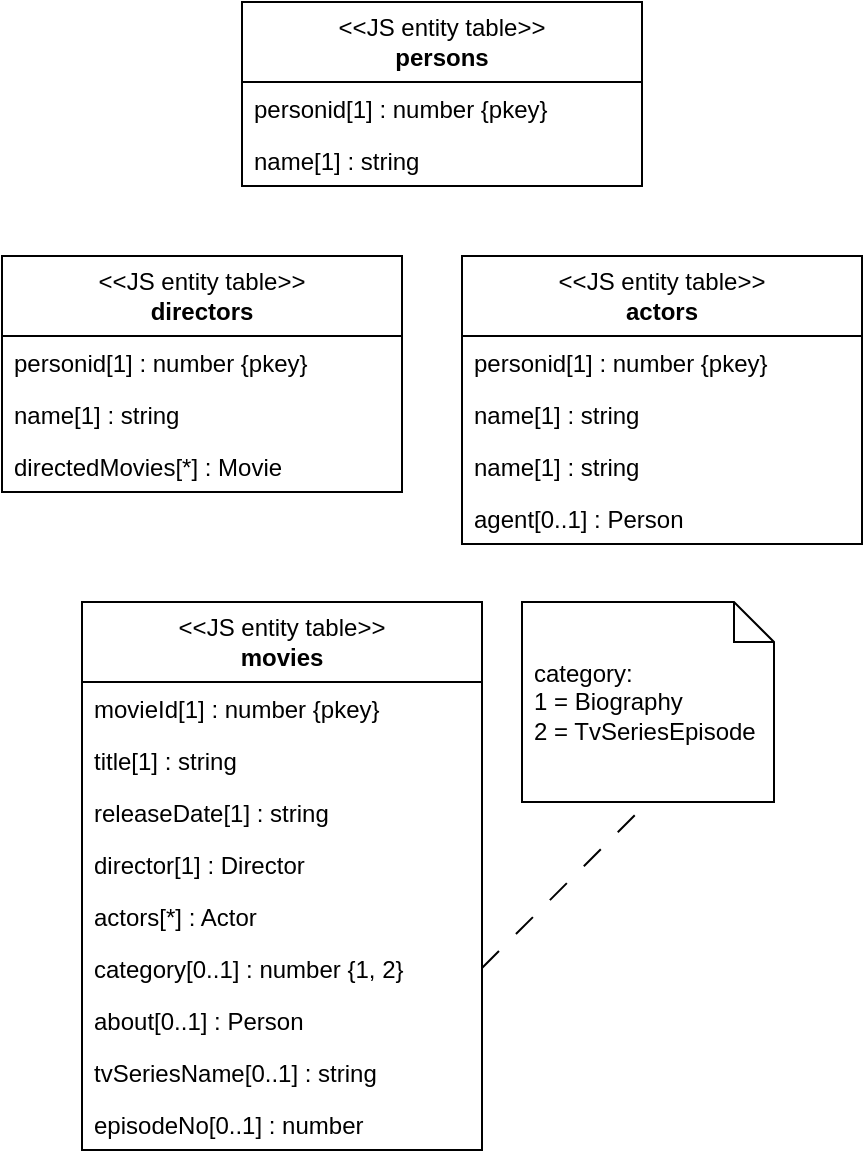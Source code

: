 <mxfile version="21.3.7" type="device">
  <diagram name="Seite-1" id="HyDzZptrNdz-46u0eHA2">
    <mxGraphModel dx="474" dy="706" grid="1" gridSize="10" guides="1" tooltips="1" connect="1" arrows="1" fold="1" page="1" pageScale="1" pageWidth="827" pageHeight="1169" math="0" shadow="0">
      <root>
        <mxCell id="0" />
        <mxCell id="1" parent="0" />
        <mxCell id="_EKNZaw4cx3jQ3m07s7c-53" value="&amp;lt;&amp;lt;JS entity table&amp;gt;&amp;gt;&lt;br&gt;&lt;b&gt;movies&lt;/b&gt;" style="swimlane;fontStyle=0;childLayout=stackLayout;horizontal=1;startSize=40;fillColor=none;horizontalStack=0;resizeParent=1;resizeParentMax=0;resizeLast=0;collapsible=1;marginBottom=0;whiteSpace=wrap;html=1;" parent="1" vertex="1">
          <mxGeometry x="110" y="540" width="200" height="274" as="geometry" />
        </mxCell>
        <mxCell id="_EKNZaw4cx3jQ3m07s7c-6" value="movieId[1] : number {pkey}" style="text;strokeColor=none;fillColor=none;align=left;verticalAlign=top;spacingLeft=4;spacingRight=4;overflow=hidden;rotatable=0;points=[[0,0.5],[1,0.5]];portConstraint=eastwest;" parent="_EKNZaw4cx3jQ3m07s7c-53" vertex="1">
          <mxGeometry y="40" width="200" height="26" as="geometry" />
        </mxCell>
        <mxCell id="_EKNZaw4cx3jQ3m07s7c-7" value="title[1] : string" style="text;strokeColor=none;fillColor=none;align=left;verticalAlign=top;spacingLeft=4;spacingRight=4;overflow=hidden;rotatable=0;points=[[0,0.5],[1,0.5]];portConstraint=eastwest;" parent="_EKNZaw4cx3jQ3m07s7c-53" vertex="1">
          <mxGeometry y="66" width="200" height="26" as="geometry" />
        </mxCell>
        <mxCell id="_EKNZaw4cx3jQ3m07s7c-8" value="releaseDate[1] : string" style="text;strokeColor=none;fillColor=none;align=left;verticalAlign=top;spacingLeft=4;spacingRight=4;overflow=hidden;rotatable=0;points=[[0,0.5],[1,0.5]];portConstraint=eastwest;" parent="_EKNZaw4cx3jQ3m07s7c-53" vertex="1">
          <mxGeometry y="92" width="200" height="26" as="geometry" />
        </mxCell>
        <mxCell id="_EKNZaw4cx3jQ3m07s7c-9" value="director[1] : Director" style="text;strokeColor=none;fillColor=none;align=left;verticalAlign=top;spacingLeft=4;spacingRight=4;overflow=hidden;rotatable=0;points=[[0,0.5],[1,0.5]];portConstraint=eastwest;" parent="_EKNZaw4cx3jQ3m07s7c-53" vertex="1">
          <mxGeometry y="118" width="200" height="26" as="geometry" />
        </mxCell>
        <mxCell id="_EKNZaw4cx3jQ3m07s7c-10" value="actors[*] : Actor" style="text;strokeColor=none;fillColor=none;align=left;verticalAlign=top;spacingLeft=4;spacingRight=4;overflow=hidden;rotatable=0;points=[[0,0.5],[1,0.5]];portConstraint=eastwest;" parent="_EKNZaw4cx3jQ3m07s7c-53" vertex="1">
          <mxGeometry y="144" width="200" height="26" as="geometry" />
        </mxCell>
        <mxCell id="_EKNZaw4cx3jQ3m07s7c-114" value="category[0..1] : number {1, 2}" style="text;strokeColor=none;fillColor=none;align=left;verticalAlign=top;spacingLeft=4;spacingRight=4;overflow=hidden;rotatable=0;points=[[0,0.5],[1,0.5]];portConstraint=eastwest;" parent="_EKNZaw4cx3jQ3m07s7c-53" vertex="1">
          <mxGeometry y="170" width="200" height="26" as="geometry" />
        </mxCell>
        <mxCell id="_EKNZaw4cx3jQ3m07s7c-115" value="about[0..1] : Person" style="text;strokeColor=none;fillColor=none;align=left;verticalAlign=top;spacingLeft=4;spacingRight=4;overflow=hidden;rotatable=0;points=[[0,0.5],[1,0.5]];portConstraint=eastwest;" parent="_EKNZaw4cx3jQ3m07s7c-53" vertex="1">
          <mxGeometry y="196" width="200" height="26" as="geometry" />
        </mxCell>
        <mxCell id="_EKNZaw4cx3jQ3m07s7c-116" value="tvSeriesName[0..1] : string" style="text;strokeColor=none;fillColor=none;align=left;verticalAlign=top;spacingLeft=4;spacingRight=4;overflow=hidden;rotatable=0;points=[[0,0.5],[1,0.5]];portConstraint=eastwest;" parent="_EKNZaw4cx3jQ3m07s7c-53" vertex="1">
          <mxGeometry y="222" width="200" height="26" as="geometry" />
        </mxCell>
        <mxCell id="_EKNZaw4cx3jQ3m07s7c-117" value="episodeNo[0..1] : number" style="text;strokeColor=none;fillColor=none;align=left;verticalAlign=top;spacingLeft=4;spacingRight=4;overflow=hidden;rotatable=0;points=[[0,0.5],[1,0.5]];portConstraint=eastwest;" parent="_EKNZaw4cx3jQ3m07s7c-53" vertex="1">
          <mxGeometry y="248" width="200" height="26" as="geometry" />
        </mxCell>
        <mxCell id="_EKNZaw4cx3jQ3m07s7c-97" value="&amp;lt;&amp;lt;JS entity table&amp;gt;&amp;gt;&lt;br&gt;&lt;b&gt;persons&lt;/b&gt;" style="swimlane;fontStyle=0;childLayout=stackLayout;horizontal=1;startSize=40;fillColor=none;horizontalStack=0;resizeParent=1;resizeParentMax=0;resizeLast=0;collapsible=1;marginBottom=0;whiteSpace=wrap;html=1;" parent="1" vertex="1">
          <mxGeometry x="190" y="240" width="200" height="92" as="geometry" />
        </mxCell>
        <mxCell id="_EKNZaw4cx3jQ3m07s7c-12" value="personid[1] : number {pkey}" style="text;strokeColor=none;fillColor=none;align=left;verticalAlign=top;spacingLeft=4;spacingRight=4;overflow=hidden;rotatable=0;points=[[0,0.5],[1,0.5]];portConstraint=eastwest;" parent="_EKNZaw4cx3jQ3m07s7c-97" vertex="1">
          <mxGeometry y="40" width="200" height="26" as="geometry" />
        </mxCell>
        <mxCell id="_EKNZaw4cx3jQ3m07s7c-13" value="name[1] : string" style="text;strokeColor=none;fillColor=none;align=left;verticalAlign=top;spacingLeft=4;spacingRight=4;overflow=hidden;rotatable=0;points=[[0,0.5],[1,0.5]];portConstraint=eastwest;" parent="_EKNZaw4cx3jQ3m07s7c-97" vertex="1">
          <mxGeometry y="66" width="200" height="26" as="geometry" />
        </mxCell>
        <mxCell id="_EKNZaw4cx3jQ3m07s7c-103" value="&amp;lt;&amp;lt;JS entity table&amp;gt;&amp;gt;&lt;br&gt;&lt;b&gt;directors&lt;/b&gt;" style="swimlane;fontStyle=0;childLayout=stackLayout;horizontal=1;startSize=40;fillColor=none;horizontalStack=0;resizeParent=1;resizeParentMax=0;resizeLast=0;collapsible=1;marginBottom=0;whiteSpace=wrap;html=1;" parent="1" vertex="1">
          <mxGeometry x="70" y="367" width="200" height="118" as="geometry" />
        </mxCell>
        <mxCell id="_EKNZaw4cx3jQ3m07s7c-119" value="personid[1] : number {pkey}" style="text;strokeColor=none;fillColor=none;align=left;verticalAlign=top;spacingLeft=4;spacingRight=4;overflow=hidden;rotatable=0;points=[[0,0.5],[1,0.5]];portConstraint=eastwest;" parent="_EKNZaw4cx3jQ3m07s7c-103" vertex="1">
          <mxGeometry y="40" width="200" height="26" as="geometry" />
        </mxCell>
        <mxCell id="_EKNZaw4cx3jQ3m07s7c-120" value="name[1] : string" style="text;strokeColor=none;fillColor=none;align=left;verticalAlign=top;spacingLeft=4;spacingRight=4;overflow=hidden;rotatable=0;points=[[0,0.5],[1,0.5]];portConstraint=eastwest;" parent="_EKNZaw4cx3jQ3m07s7c-103" vertex="1">
          <mxGeometry y="66" width="200" height="26" as="geometry" />
        </mxCell>
        <mxCell id="_EKNZaw4cx3jQ3m07s7c-106" value="directedMovies[*] : Movie" style="text;strokeColor=none;fillColor=none;align=left;verticalAlign=top;spacingLeft=4;spacingRight=4;overflow=hidden;rotatable=0;points=[[0,0.5],[1,0.5]];portConstraint=eastwest;" parent="_EKNZaw4cx3jQ3m07s7c-103" vertex="1">
          <mxGeometry y="92" width="200" height="26" as="geometry" />
        </mxCell>
        <mxCell id="_EKNZaw4cx3jQ3m07s7c-108" value="&amp;lt;&amp;lt;JS entity table&amp;gt;&amp;gt;&lt;br&gt;&lt;b&gt;actors&lt;/b&gt;" style="swimlane;fontStyle=0;childLayout=stackLayout;horizontal=1;startSize=40;fillColor=none;horizontalStack=0;resizeParent=1;resizeParentMax=0;resizeLast=0;collapsible=1;marginBottom=0;whiteSpace=wrap;html=1;" parent="1" vertex="1">
          <mxGeometry x="300" y="367" width="200" height="144" as="geometry" />
        </mxCell>
        <mxCell id="_EKNZaw4cx3jQ3m07s7c-121" value="personid[1] : number {pkey}" style="text;strokeColor=none;fillColor=none;align=left;verticalAlign=top;spacingLeft=4;spacingRight=4;overflow=hidden;rotatable=0;points=[[0,0.5],[1,0.5]];portConstraint=eastwest;" parent="_EKNZaw4cx3jQ3m07s7c-108" vertex="1">
          <mxGeometry y="40" width="200" height="26" as="geometry" />
        </mxCell>
        <mxCell id="_EKNZaw4cx3jQ3m07s7c-122" value="name[1] : string" style="text;strokeColor=none;fillColor=none;align=left;verticalAlign=top;spacingLeft=4;spacingRight=4;overflow=hidden;rotatable=0;points=[[0,0.5],[1,0.5]];portConstraint=eastwest;" parent="_EKNZaw4cx3jQ3m07s7c-108" vertex="1">
          <mxGeometry y="66" width="200" height="26" as="geometry" />
        </mxCell>
        <mxCell id="_EKNZaw4cx3jQ3m07s7c-123" value="name[1] : string" style="text;strokeColor=none;fillColor=none;align=left;verticalAlign=top;spacingLeft=4;spacingRight=4;overflow=hidden;rotatable=0;points=[[0,0.5],[1,0.5]];portConstraint=eastwest;" parent="_EKNZaw4cx3jQ3m07s7c-108" vertex="1">
          <mxGeometry y="92" width="200" height="26" as="geometry" />
        </mxCell>
        <mxCell id="_EKNZaw4cx3jQ3m07s7c-112" value="agent[0..1] : Person" style="text;strokeColor=none;fillColor=none;align=left;verticalAlign=top;spacingLeft=4;spacingRight=4;overflow=hidden;rotatable=0;points=[[0,0.5],[1,0.5]];portConstraint=eastwest;" parent="_EKNZaw4cx3jQ3m07s7c-108" vertex="1">
          <mxGeometry y="118" width="200" height="26" as="geometry" />
        </mxCell>
        <mxCell id="_EKNZaw4cx3jQ3m07s7c-113" value="category:&lt;br&gt;1 = Biography&lt;br&gt;2 = TvSeriesEpisode" style="shape=note;size=20;whiteSpace=wrap;html=1;align=left;spacingLeft=4;" parent="1" vertex="1">
          <mxGeometry x="330" y="540" width="126" height="100" as="geometry" />
        </mxCell>
        <mxCell id="_EKNZaw4cx3jQ3m07s7c-118" value="" style="endArrow=none;dashed=1;html=1;rounded=0;entryX=0.5;entryY=1;entryDx=0;entryDy=0;entryPerimeter=0;exitX=1;exitY=0.5;exitDx=0;exitDy=0;dashPattern=12 12;" parent="1" source="_EKNZaw4cx3jQ3m07s7c-114" target="_EKNZaw4cx3jQ3m07s7c-113" edge="1">
          <mxGeometry width="50" height="50" relative="1" as="geometry">
            <mxPoint x="400" y="770" as="sourcePoint" />
            <mxPoint x="450" y="720" as="targetPoint" />
          </mxGeometry>
        </mxCell>
      </root>
    </mxGraphModel>
  </diagram>
</mxfile>
